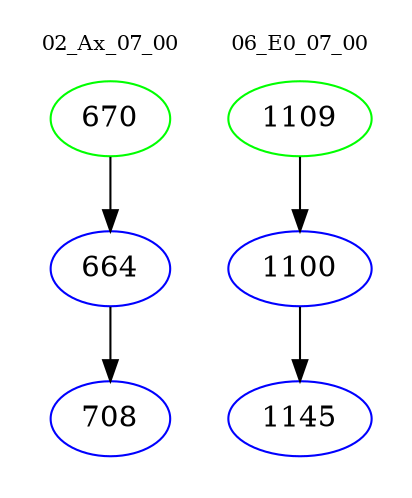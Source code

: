 digraph{
subgraph cluster_0 {
color = white
label = "02_Ax_07_00";
fontsize=10;
T0_670 [label="670", color="green"]
T0_670 -> T0_664 [color="black"]
T0_664 [label="664", color="blue"]
T0_664 -> T0_708 [color="black"]
T0_708 [label="708", color="blue"]
}
subgraph cluster_1 {
color = white
label = "06_E0_07_00";
fontsize=10;
T1_1109 [label="1109", color="green"]
T1_1109 -> T1_1100 [color="black"]
T1_1100 [label="1100", color="blue"]
T1_1100 -> T1_1145 [color="black"]
T1_1145 [label="1145", color="blue"]
}
}
